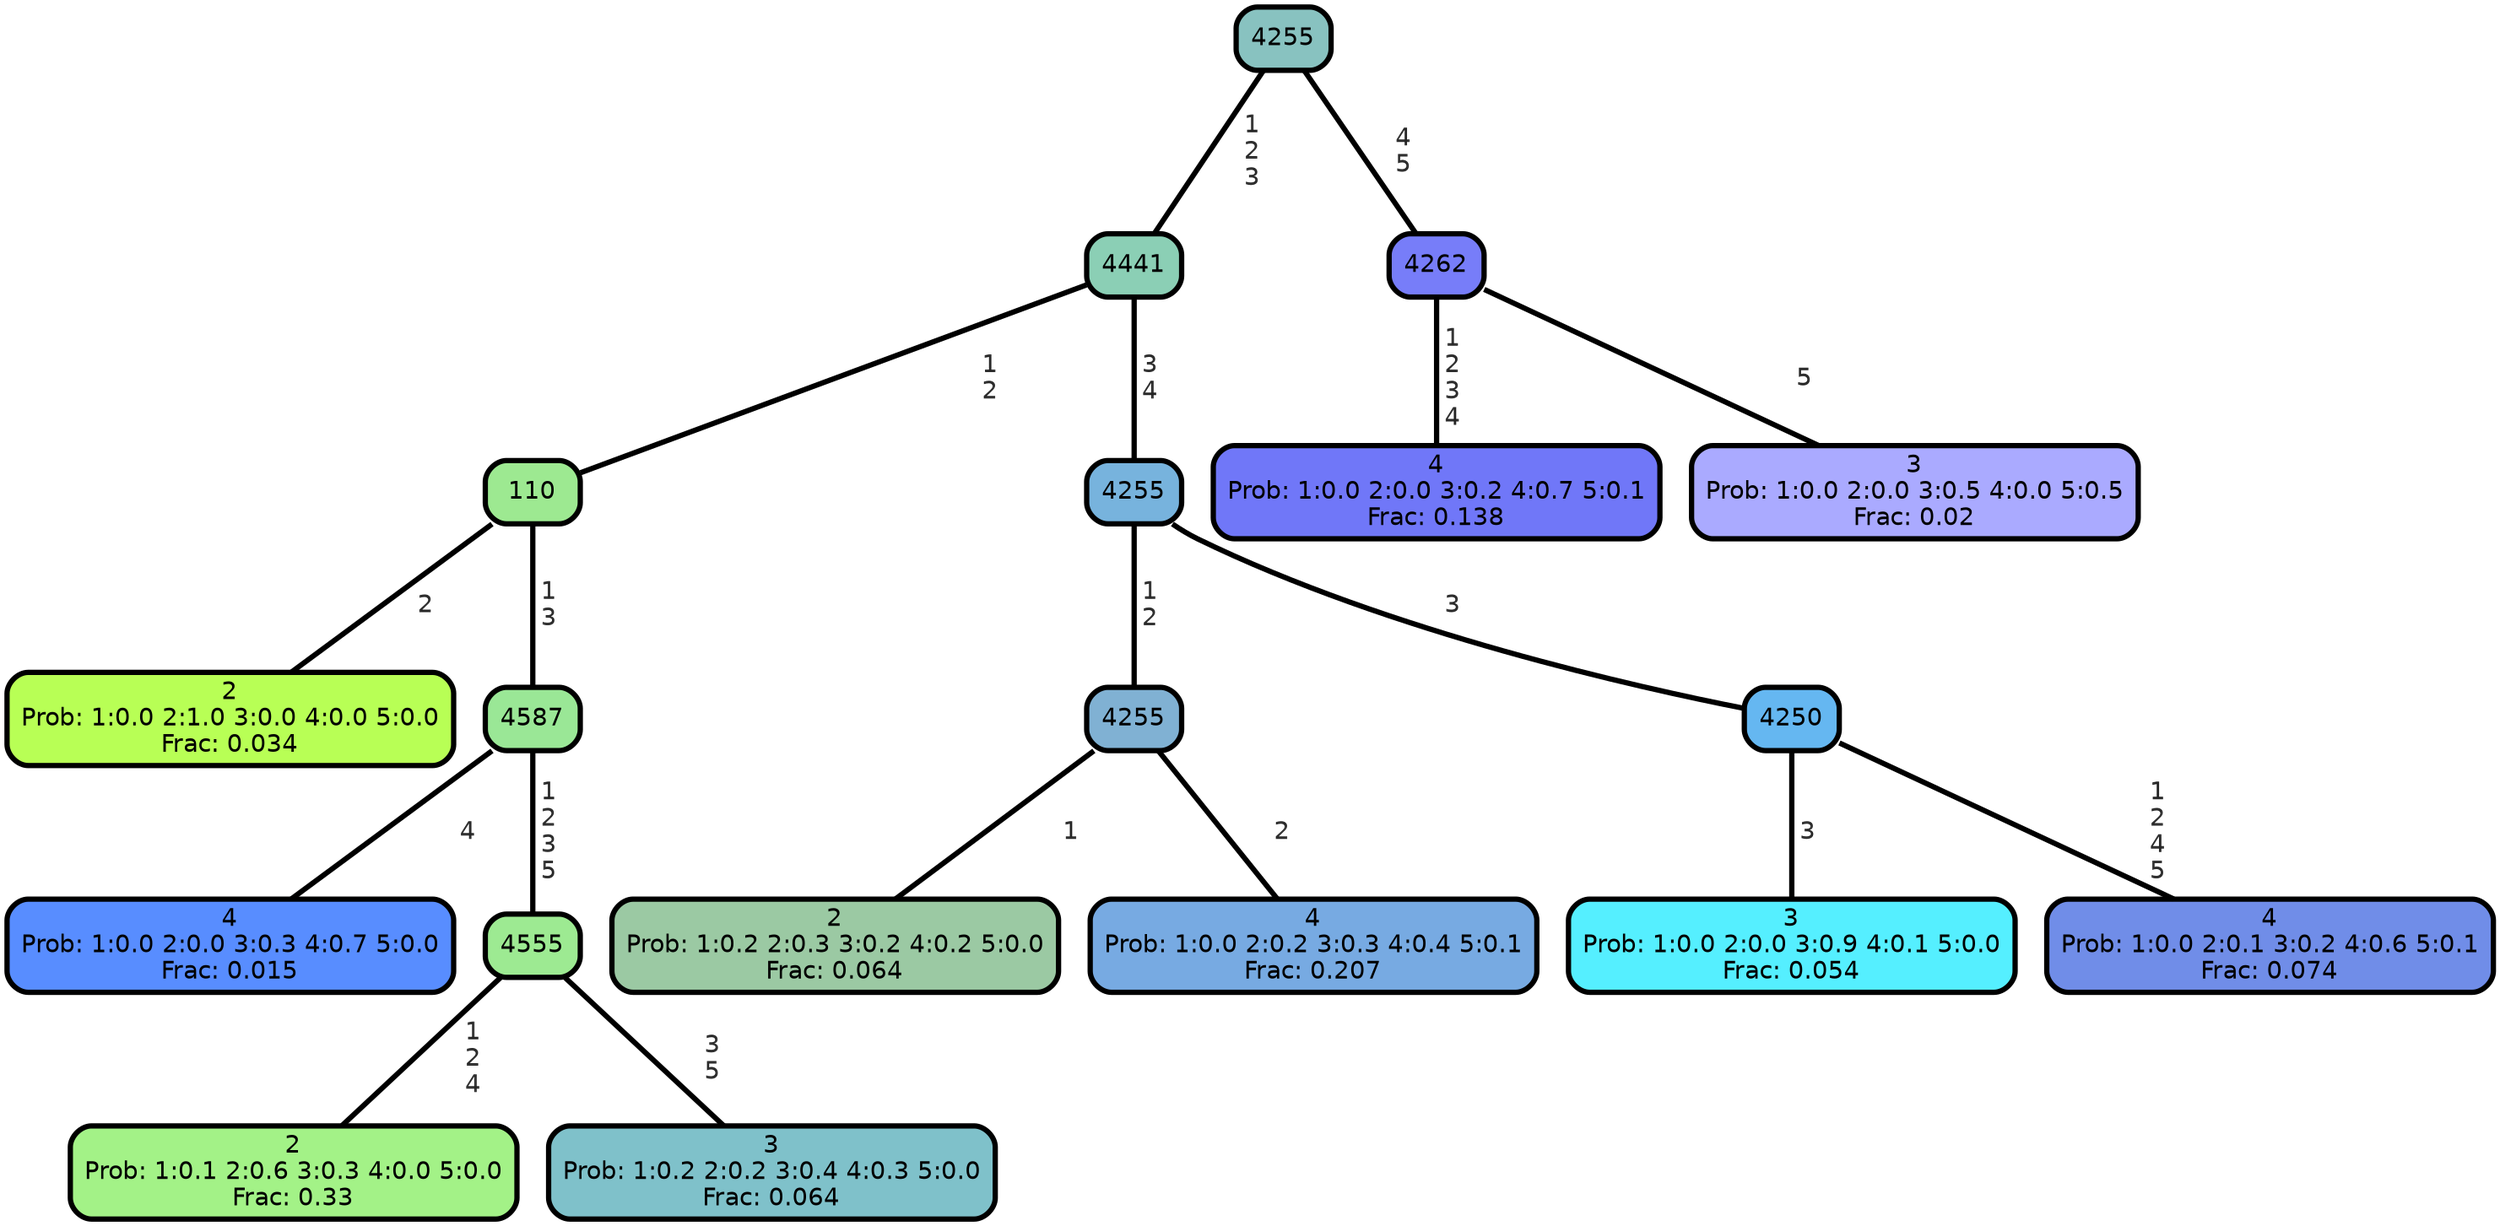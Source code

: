 graph Tree {
node [shape=box, style="filled, rounded",color="black",penwidth="3",fontcolor="black",                 fontname=helvetica] ;
graph [ranksep="0 equally", splines=straight,                 bgcolor=transparent, dpi=200] ;
edge [fontname=helvetica, fontweight=bold,fontcolor=grey14,color=black] ;
0 [label="2
Prob: 1:0.0 2:1.0 3:0.0 4:0.0 5:0.0
Frac: 0.034", fillcolor="#b8ff55"] ;
1 [label="110", fillcolor="#9de991"] ;
2 [label="4
Prob: 1:0.0 2:0.0 3:0.3 4:0.7 5:0.0
Frac: 0.015", fillcolor="#588dff"] ;
3 [label="4587", fillcolor="#9ae796"] ;
4 [label="2
Prob: 1:0.1 2:0.6 3:0.3 4:0.0 5:0.0
Frac: 0.33", fillcolor="#a3f287"] ;
5 [label="4555", fillcolor="#9dea92"] ;
6 [label="3
Prob: 1:0.2 2:0.2 3:0.4 4:0.3 5:0.0
Frac: 0.064", fillcolor="#7fc1ca"] ;
7 [label="4441", fillcolor="#8bcfb5"] ;
8 [label="2
Prob: 1:0.2 2:0.3 3:0.2 4:0.2 5:0.0
Frac: 0.064", fillcolor="#9bc9a3"] ;
9 [label="4255", fillcolor="#80b1d3"] ;
10 [label="4
Prob: 1:0.0 2:0.2 3:0.3 4:0.4 5:0.1
Frac: 0.207", fillcolor="#77aae2"] ;
11 [label="4255", fillcolor="#77b3dd"] ;
12 [label="3
Prob: 1:0.0 2:0.0 3:0.9 4:0.1 5:0.0
Frac: 0.054", fillcolor="#55efff"] ;
13 [label="4250", fillcolor="#65b7f1"] ;
14 [label="4
Prob: 1:0.0 2:0.1 3:0.2 4:0.6 5:0.1
Frac: 0.074", fillcolor="#708de8"] ;
15 [label="4255", fillcolor="#88c2c0"] ;
16 [label="4
Prob: 1:0.0 2:0.0 3:0.2 4:0.7 5:0.1
Frac: 0.138", fillcolor="#7077f8"] ;
17 [label="4262", fillcolor="#777df9"] ;
18 [label="3
Prob: 1:0.0 2:0.0 3:0.5 4:0.0 5:0.5
Frac: 0.02", fillcolor="#aaaaff"] ;
1 -- 0 [label=" 2",penwidth=3] ;
1 -- 3 [label=" 1\n 3",penwidth=3] ;
3 -- 2 [label=" 4",penwidth=3] ;
3 -- 5 [label=" 1\n 2\n 3\n 5",penwidth=3] ;
5 -- 4 [label=" 1\n 2\n 4",penwidth=3] ;
5 -- 6 [label=" 3\n 5",penwidth=3] ;
7 -- 1 [label=" 1\n 2",penwidth=3] ;
7 -- 11 [label=" 3\n 4",penwidth=3] ;
9 -- 8 [label=" 1",penwidth=3] ;
9 -- 10 [label=" 2",penwidth=3] ;
11 -- 9 [label=" 1\n 2",penwidth=3] ;
11 -- 13 [label=" 3",penwidth=3] ;
13 -- 12 [label=" 3",penwidth=3] ;
13 -- 14 [label=" 1\n 2\n 4\n 5",penwidth=3] ;
15 -- 7 [label=" 1\n 2\n 3",penwidth=3] ;
15 -- 17 [label=" 4\n 5",penwidth=3] ;
17 -- 16 [label=" 1\n 2\n 3\n 4",penwidth=3] ;
17 -- 18 [label=" 5",penwidth=3] ;
{rank = same;}}